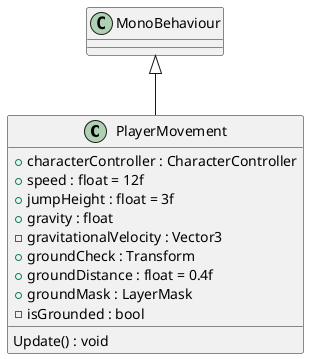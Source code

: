 @startuml
class PlayerMovement {
    + characterController : CharacterController
    + speed : float = 12f
    + jumpHeight : float = 3f
    + gravity : float
    - gravitationalVelocity : Vector3
    + groundCheck : Transform
    + groundDistance : float = 0.4f
    + groundMask : LayerMask
    - isGrounded : bool
    Update() : void
}
MonoBehaviour <|-- PlayerMovement
@enduml
